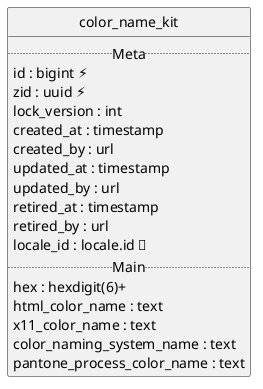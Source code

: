@startuml uml
skinparam monochrome true
skinparam linetype ortho
hide circle

entity color_name_kit {
  .. Meta ..
  id : bigint ⚡
  zid : uuid ⚡
  lock_version : int
  created_at : timestamp
  created_by : url
  updated_at : timestamp
  updated_by : url
  retired_at : timestamp
  retired_by : url
  locale_id : locale.id 🔑
  .. Main ..
  hex : hexdigit(6)+
  html_color_name : text
  x11_color_name : text
  color_naming_system_name : text
  pantone_process_color_name : text
}

@enduml

